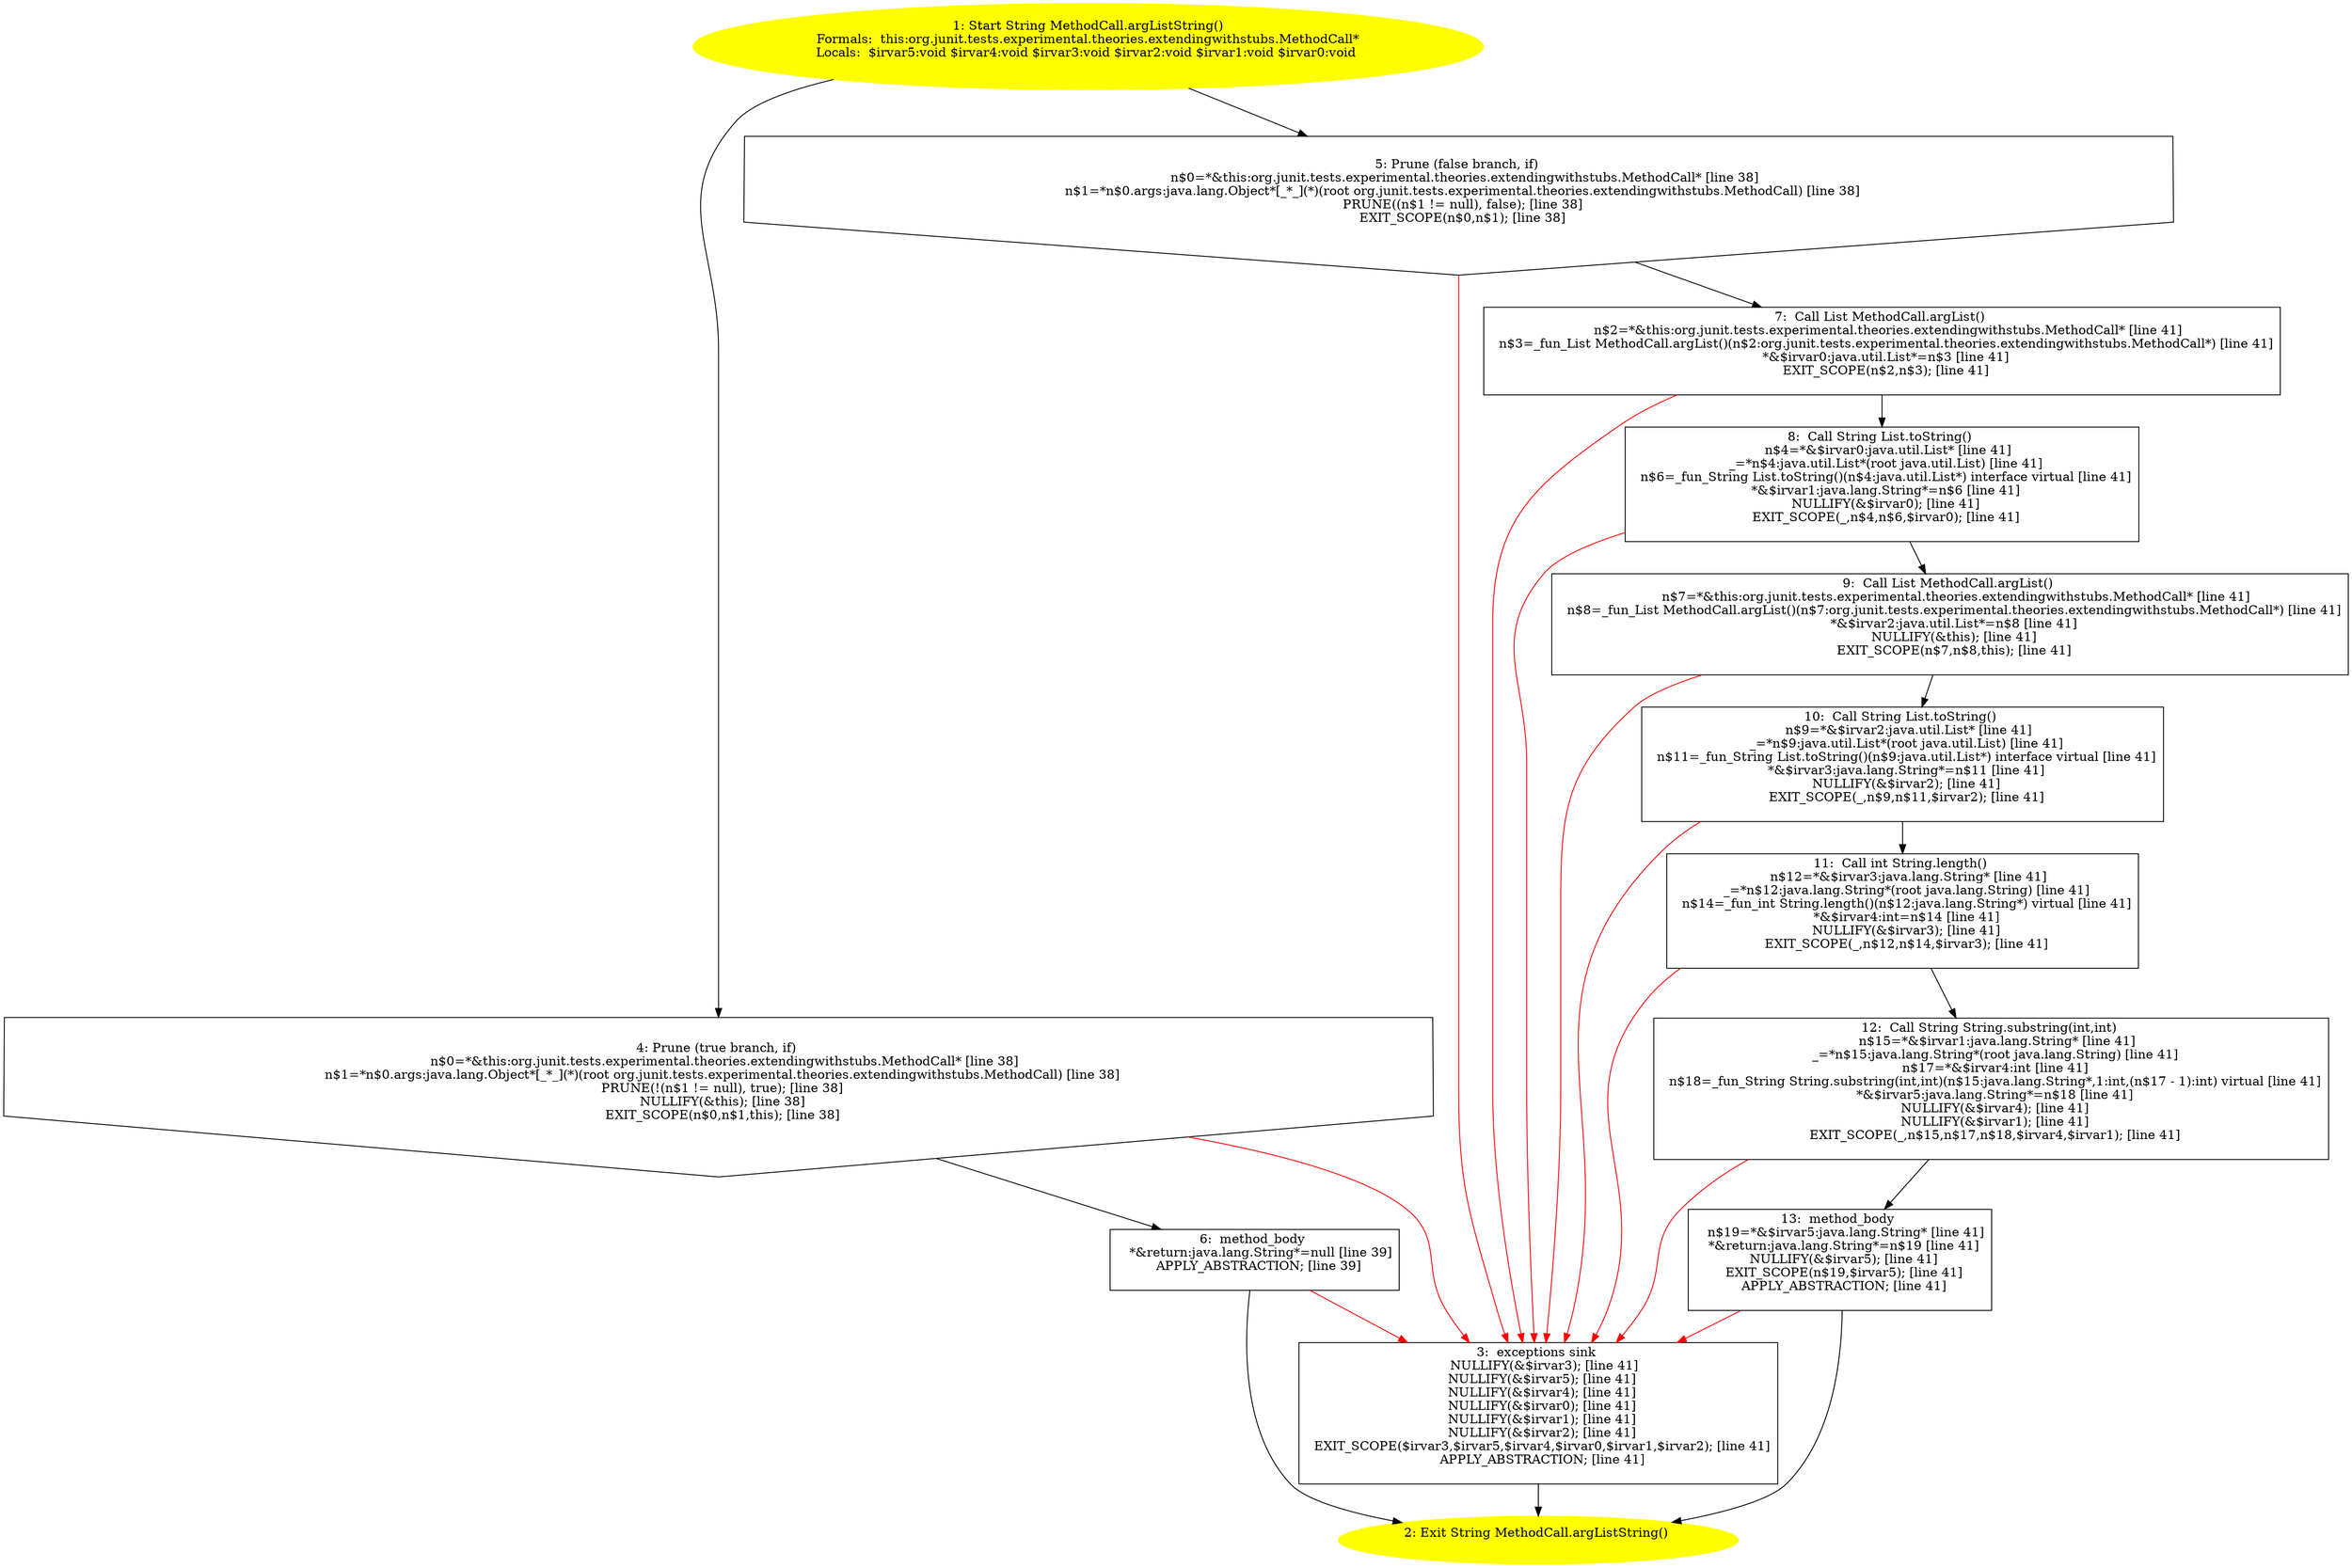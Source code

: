/* @generated */
digraph cfg {
"org.junit.tests.experimental.theories.extendingwithstubs.MethodCall.argListString():java.lang.String.b6c3554cf36989be5232985a8a3f7a4e_1" [label="1: Start String MethodCall.argListString()\nFormals:  this:org.junit.tests.experimental.theories.extendingwithstubs.MethodCall*\nLocals:  $irvar5:void $irvar4:void $irvar3:void $irvar2:void $irvar1:void $irvar0:void \n  " color=yellow style=filled]
	

	 "org.junit.tests.experimental.theories.extendingwithstubs.MethodCall.argListString():java.lang.String.b6c3554cf36989be5232985a8a3f7a4e_1" -> "org.junit.tests.experimental.theories.extendingwithstubs.MethodCall.argListString():java.lang.String.b6c3554cf36989be5232985a8a3f7a4e_4" ;
	 "org.junit.tests.experimental.theories.extendingwithstubs.MethodCall.argListString():java.lang.String.b6c3554cf36989be5232985a8a3f7a4e_1" -> "org.junit.tests.experimental.theories.extendingwithstubs.MethodCall.argListString():java.lang.String.b6c3554cf36989be5232985a8a3f7a4e_5" ;
"org.junit.tests.experimental.theories.extendingwithstubs.MethodCall.argListString():java.lang.String.b6c3554cf36989be5232985a8a3f7a4e_2" [label="2: Exit String MethodCall.argListString() \n  " color=yellow style=filled]
	

"org.junit.tests.experimental.theories.extendingwithstubs.MethodCall.argListString():java.lang.String.b6c3554cf36989be5232985a8a3f7a4e_3" [label="3:  exceptions sink \n   NULLIFY(&$irvar3); [line 41]\n  NULLIFY(&$irvar5); [line 41]\n  NULLIFY(&$irvar4); [line 41]\n  NULLIFY(&$irvar0); [line 41]\n  NULLIFY(&$irvar1); [line 41]\n  NULLIFY(&$irvar2); [line 41]\n  EXIT_SCOPE($irvar3,$irvar5,$irvar4,$irvar0,$irvar1,$irvar2); [line 41]\n  APPLY_ABSTRACTION; [line 41]\n " shape="box"]
	

	 "org.junit.tests.experimental.theories.extendingwithstubs.MethodCall.argListString():java.lang.String.b6c3554cf36989be5232985a8a3f7a4e_3" -> "org.junit.tests.experimental.theories.extendingwithstubs.MethodCall.argListString():java.lang.String.b6c3554cf36989be5232985a8a3f7a4e_2" ;
"org.junit.tests.experimental.theories.extendingwithstubs.MethodCall.argListString():java.lang.String.b6c3554cf36989be5232985a8a3f7a4e_4" [label="4: Prune (true branch, if) \n   n$0=*&this:org.junit.tests.experimental.theories.extendingwithstubs.MethodCall* [line 38]\n  n$1=*n$0.args:java.lang.Object*[_*_](*)(root org.junit.tests.experimental.theories.extendingwithstubs.MethodCall) [line 38]\n  PRUNE(!(n$1 != null), true); [line 38]\n  NULLIFY(&this); [line 38]\n  EXIT_SCOPE(n$0,n$1,this); [line 38]\n " shape="invhouse"]
	

	 "org.junit.tests.experimental.theories.extendingwithstubs.MethodCall.argListString():java.lang.String.b6c3554cf36989be5232985a8a3f7a4e_4" -> "org.junit.tests.experimental.theories.extendingwithstubs.MethodCall.argListString():java.lang.String.b6c3554cf36989be5232985a8a3f7a4e_6" ;
	 "org.junit.tests.experimental.theories.extendingwithstubs.MethodCall.argListString():java.lang.String.b6c3554cf36989be5232985a8a3f7a4e_4" -> "org.junit.tests.experimental.theories.extendingwithstubs.MethodCall.argListString():java.lang.String.b6c3554cf36989be5232985a8a3f7a4e_3" [color="red" ];
"org.junit.tests.experimental.theories.extendingwithstubs.MethodCall.argListString():java.lang.String.b6c3554cf36989be5232985a8a3f7a4e_5" [label="5: Prune (false branch, if) \n   n$0=*&this:org.junit.tests.experimental.theories.extendingwithstubs.MethodCall* [line 38]\n  n$1=*n$0.args:java.lang.Object*[_*_](*)(root org.junit.tests.experimental.theories.extendingwithstubs.MethodCall) [line 38]\n  PRUNE((n$1 != null), false); [line 38]\n  EXIT_SCOPE(n$0,n$1); [line 38]\n " shape="invhouse"]
	

	 "org.junit.tests.experimental.theories.extendingwithstubs.MethodCall.argListString():java.lang.String.b6c3554cf36989be5232985a8a3f7a4e_5" -> "org.junit.tests.experimental.theories.extendingwithstubs.MethodCall.argListString():java.lang.String.b6c3554cf36989be5232985a8a3f7a4e_7" ;
	 "org.junit.tests.experimental.theories.extendingwithstubs.MethodCall.argListString():java.lang.String.b6c3554cf36989be5232985a8a3f7a4e_5" -> "org.junit.tests.experimental.theories.extendingwithstubs.MethodCall.argListString():java.lang.String.b6c3554cf36989be5232985a8a3f7a4e_3" [color="red" ];
"org.junit.tests.experimental.theories.extendingwithstubs.MethodCall.argListString():java.lang.String.b6c3554cf36989be5232985a8a3f7a4e_6" [label="6:  method_body \n   *&return:java.lang.String*=null [line 39]\n  APPLY_ABSTRACTION; [line 39]\n " shape="box"]
	

	 "org.junit.tests.experimental.theories.extendingwithstubs.MethodCall.argListString():java.lang.String.b6c3554cf36989be5232985a8a3f7a4e_6" -> "org.junit.tests.experimental.theories.extendingwithstubs.MethodCall.argListString():java.lang.String.b6c3554cf36989be5232985a8a3f7a4e_2" ;
	 "org.junit.tests.experimental.theories.extendingwithstubs.MethodCall.argListString():java.lang.String.b6c3554cf36989be5232985a8a3f7a4e_6" -> "org.junit.tests.experimental.theories.extendingwithstubs.MethodCall.argListString():java.lang.String.b6c3554cf36989be5232985a8a3f7a4e_3" [color="red" ];
"org.junit.tests.experimental.theories.extendingwithstubs.MethodCall.argListString():java.lang.String.b6c3554cf36989be5232985a8a3f7a4e_7" [label="7:  Call List MethodCall.argList() \n   n$2=*&this:org.junit.tests.experimental.theories.extendingwithstubs.MethodCall* [line 41]\n  n$3=_fun_List MethodCall.argList()(n$2:org.junit.tests.experimental.theories.extendingwithstubs.MethodCall*) [line 41]\n  *&$irvar0:java.util.List*=n$3 [line 41]\n  EXIT_SCOPE(n$2,n$3); [line 41]\n " shape="box"]
	

	 "org.junit.tests.experimental.theories.extendingwithstubs.MethodCall.argListString():java.lang.String.b6c3554cf36989be5232985a8a3f7a4e_7" -> "org.junit.tests.experimental.theories.extendingwithstubs.MethodCall.argListString():java.lang.String.b6c3554cf36989be5232985a8a3f7a4e_8" ;
	 "org.junit.tests.experimental.theories.extendingwithstubs.MethodCall.argListString():java.lang.String.b6c3554cf36989be5232985a8a3f7a4e_7" -> "org.junit.tests.experimental.theories.extendingwithstubs.MethodCall.argListString():java.lang.String.b6c3554cf36989be5232985a8a3f7a4e_3" [color="red" ];
"org.junit.tests.experimental.theories.extendingwithstubs.MethodCall.argListString():java.lang.String.b6c3554cf36989be5232985a8a3f7a4e_8" [label="8:  Call String List.toString() \n   n$4=*&$irvar0:java.util.List* [line 41]\n  _=*n$4:java.util.List*(root java.util.List) [line 41]\n  n$6=_fun_String List.toString()(n$4:java.util.List*) interface virtual [line 41]\n  *&$irvar1:java.lang.String*=n$6 [line 41]\n  NULLIFY(&$irvar0); [line 41]\n  EXIT_SCOPE(_,n$4,n$6,$irvar0); [line 41]\n " shape="box"]
	

	 "org.junit.tests.experimental.theories.extendingwithstubs.MethodCall.argListString():java.lang.String.b6c3554cf36989be5232985a8a3f7a4e_8" -> "org.junit.tests.experimental.theories.extendingwithstubs.MethodCall.argListString():java.lang.String.b6c3554cf36989be5232985a8a3f7a4e_9" ;
	 "org.junit.tests.experimental.theories.extendingwithstubs.MethodCall.argListString():java.lang.String.b6c3554cf36989be5232985a8a3f7a4e_8" -> "org.junit.tests.experimental.theories.extendingwithstubs.MethodCall.argListString():java.lang.String.b6c3554cf36989be5232985a8a3f7a4e_3" [color="red" ];
"org.junit.tests.experimental.theories.extendingwithstubs.MethodCall.argListString():java.lang.String.b6c3554cf36989be5232985a8a3f7a4e_9" [label="9:  Call List MethodCall.argList() \n   n$7=*&this:org.junit.tests.experimental.theories.extendingwithstubs.MethodCall* [line 41]\n  n$8=_fun_List MethodCall.argList()(n$7:org.junit.tests.experimental.theories.extendingwithstubs.MethodCall*) [line 41]\n  *&$irvar2:java.util.List*=n$8 [line 41]\n  NULLIFY(&this); [line 41]\n  EXIT_SCOPE(n$7,n$8,this); [line 41]\n " shape="box"]
	

	 "org.junit.tests.experimental.theories.extendingwithstubs.MethodCall.argListString():java.lang.String.b6c3554cf36989be5232985a8a3f7a4e_9" -> "org.junit.tests.experimental.theories.extendingwithstubs.MethodCall.argListString():java.lang.String.b6c3554cf36989be5232985a8a3f7a4e_10" ;
	 "org.junit.tests.experimental.theories.extendingwithstubs.MethodCall.argListString():java.lang.String.b6c3554cf36989be5232985a8a3f7a4e_9" -> "org.junit.tests.experimental.theories.extendingwithstubs.MethodCall.argListString():java.lang.String.b6c3554cf36989be5232985a8a3f7a4e_3" [color="red" ];
"org.junit.tests.experimental.theories.extendingwithstubs.MethodCall.argListString():java.lang.String.b6c3554cf36989be5232985a8a3f7a4e_10" [label="10:  Call String List.toString() \n   n$9=*&$irvar2:java.util.List* [line 41]\n  _=*n$9:java.util.List*(root java.util.List) [line 41]\n  n$11=_fun_String List.toString()(n$9:java.util.List*) interface virtual [line 41]\n  *&$irvar3:java.lang.String*=n$11 [line 41]\n  NULLIFY(&$irvar2); [line 41]\n  EXIT_SCOPE(_,n$9,n$11,$irvar2); [line 41]\n " shape="box"]
	

	 "org.junit.tests.experimental.theories.extendingwithstubs.MethodCall.argListString():java.lang.String.b6c3554cf36989be5232985a8a3f7a4e_10" -> "org.junit.tests.experimental.theories.extendingwithstubs.MethodCall.argListString():java.lang.String.b6c3554cf36989be5232985a8a3f7a4e_11" ;
	 "org.junit.tests.experimental.theories.extendingwithstubs.MethodCall.argListString():java.lang.String.b6c3554cf36989be5232985a8a3f7a4e_10" -> "org.junit.tests.experimental.theories.extendingwithstubs.MethodCall.argListString():java.lang.String.b6c3554cf36989be5232985a8a3f7a4e_3" [color="red" ];
"org.junit.tests.experimental.theories.extendingwithstubs.MethodCall.argListString():java.lang.String.b6c3554cf36989be5232985a8a3f7a4e_11" [label="11:  Call int String.length() \n   n$12=*&$irvar3:java.lang.String* [line 41]\n  _=*n$12:java.lang.String*(root java.lang.String) [line 41]\n  n$14=_fun_int String.length()(n$12:java.lang.String*) virtual [line 41]\n  *&$irvar4:int=n$14 [line 41]\n  NULLIFY(&$irvar3); [line 41]\n  EXIT_SCOPE(_,n$12,n$14,$irvar3); [line 41]\n " shape="box"]
	

	 "org.junit.tests.experimental.theories.extendingwithstubs.MethodCall.argListString():java.lang.String.b6c3554cf36989be5232985a8a3f7a4e_11" -> "org.junit.tests.experimental.theories.extendingwithstubs.MethodCall.argListString():java.lang.String.b6c3554cf36989be5232985a8a3f7a4e_12" ;
	 "org.junit.tests.experimental.theories.extendingwithstubs.MethodCall.argListString():java.lang.String.b6c3554cf36989be5232985a8a3f7a4e_11" -> "org.junit.tests.experimental.theories.extendingwithstubs.MethodCall.argListString():java.lang.String.b6c3554cf36989be5232985a8a3f7a4e_3" [color="red" ];
"org.junit.tests.experimental.theories.extendingwithstubs.MethodCall.argListString():java.lang.String.b6c3554cf36989be5232985a8a3f7a4e_12" [label="12:  Call String String.substring(int,int) \n   n$15=*&$irvar1:java.lang.String* [line 41]\n  _=*n$15:java.lang.String*(root java.lang.String) [line 41]\n  n$17=*&$irvar4:int [line 41]\n  n$18=_fun_String String.substring(int,int)(n$15:java.lang.String*,1:int,(n$17 - 1):int) virtual [line 41]\n  *&$irvar5:java.lang.String*=n$18 [line 41]\n  NULLIFY(&$irvar4); [line 41]\n  NULLIFY(&$irvar1); [line 41]\n  EXIT_SCOPE(_,n$15,n$17,n$18,$irvar4,$irvar1); [line 41]\n " shape="box"]
	

	 "org.junit.tests.experimental.theories.extendingwithstubs.MethodCall.argListString():java.lang.String.b6c3554cf36989be5232985a8a3f7a4e_12" -> "org.junit.tests.experimental.theories.extendingwithstubs.MethodCall.argListString():java.lang.String.b6c3554cf36989be5232985a8a3f7a4e_13" ;
	 "org.junit.tests.experimental.theories.extendingwithstubs.MethodCall.argListString():java.lang.String.b6c3554cf36989be5232985a8a3f7a4e_12" -> "org.junit.tests.experimental.theories.extendingwithstubs.MethodCall.argListString():java.lang.String.b6c3554cf36989be5232985a8a3f7a4e_3" [color="red" ];
"org.junit.tests.experimental.theories.extendingwithstubs.MethodCall.argListString():java.lang.String.b6c3554cf36989be5232985a8a3f7a4e_13" [label="13:  method_body \n   n$19=*&$irvar5:java.lang.String* [line 41]\n  *&return:java.lang.String*=n$19 [line 41]\n  NULLIFY(&$irvar5); [line 41]\n  EXIT_SCOPE(n$19,$irvar5); [line 41]\n  APPLY_ABSTRACTION; [line 41]\n " shape="box"]
	

	 "org.junit.tests.experimental.theories.extendingwithstubs.MethodCall.argListString():java.lang.String.b6c3554cf36989be5232985a8a3f7a4e_13" -> "org.junit.tests.experimental.theories.extendingwithstubs.MethodCall.argListString():java.lang.String.b6c3554cf36989be5232985a8a3f7a4e_2" ;
	 "org.junit.tests.experimental.theories.extendingwithstubs.MethodCall.argListString():java.lang.String.b6c3554cf36989be5232985a8a3f7a4e_13" -> "org.junit.tests.experimental.theories.extendingwithstubs.MethodCall.argListString():java.lang.String.b6c3554cf36989be5232985a8a3f7a4e_3" [color="red" ];
}
